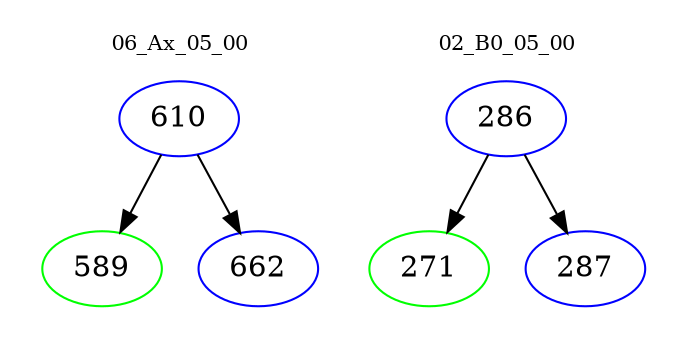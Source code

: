 digraph{
subgraph cluster_0 {
color = white
label = "06_Ax_05_00";
fontsize=10;
T0_610 [label="610", color="blue"]
T0_610 -> T0_589 [color="black"]
T0_589 [label="589", color="green"]
T0_610 -> T0_662 [color="black"]
T0_662 [label="662", color="blue"]
}
subgraph cluster_1 {
color = white
label = "02_B0_05_00";
fontsize=10;
T1_286 [label="286", color="blue"]
T1_286 -> T1_271 [color="black"]
T1_271 [label="271", color="green"]
T1_286 -> T1_287 [color="black"]
T1_287 [label="287", color="blue"]
}
}

